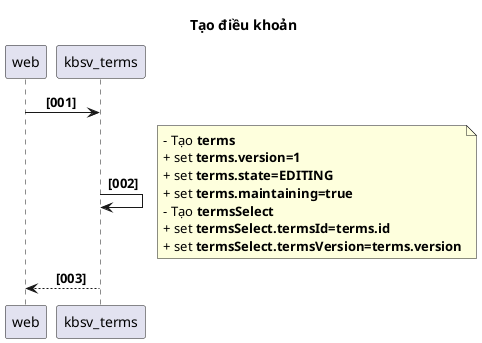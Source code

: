 @startuml create_terms

skinparam sequenceMessageAlign right
skinparam maxMessageSize 255

title
Tạo điều khoản
end title

autonumber "<b>[000]"

participant web
participant kbsv_terms as kt

web -> kt
kt -> kt
note right
    - Tạo <b>terms
    + set <b>terms.version=1
    + set <b>terms.state=EDITING
    + set <b>terms.maintaining=true
    - Tạo <b>termsSelect
    + set <b>termsSelect.termsId=terms.id
    + set <b>termsSelect.termsVersion=terms.version
end note
kt --> web

@enduml